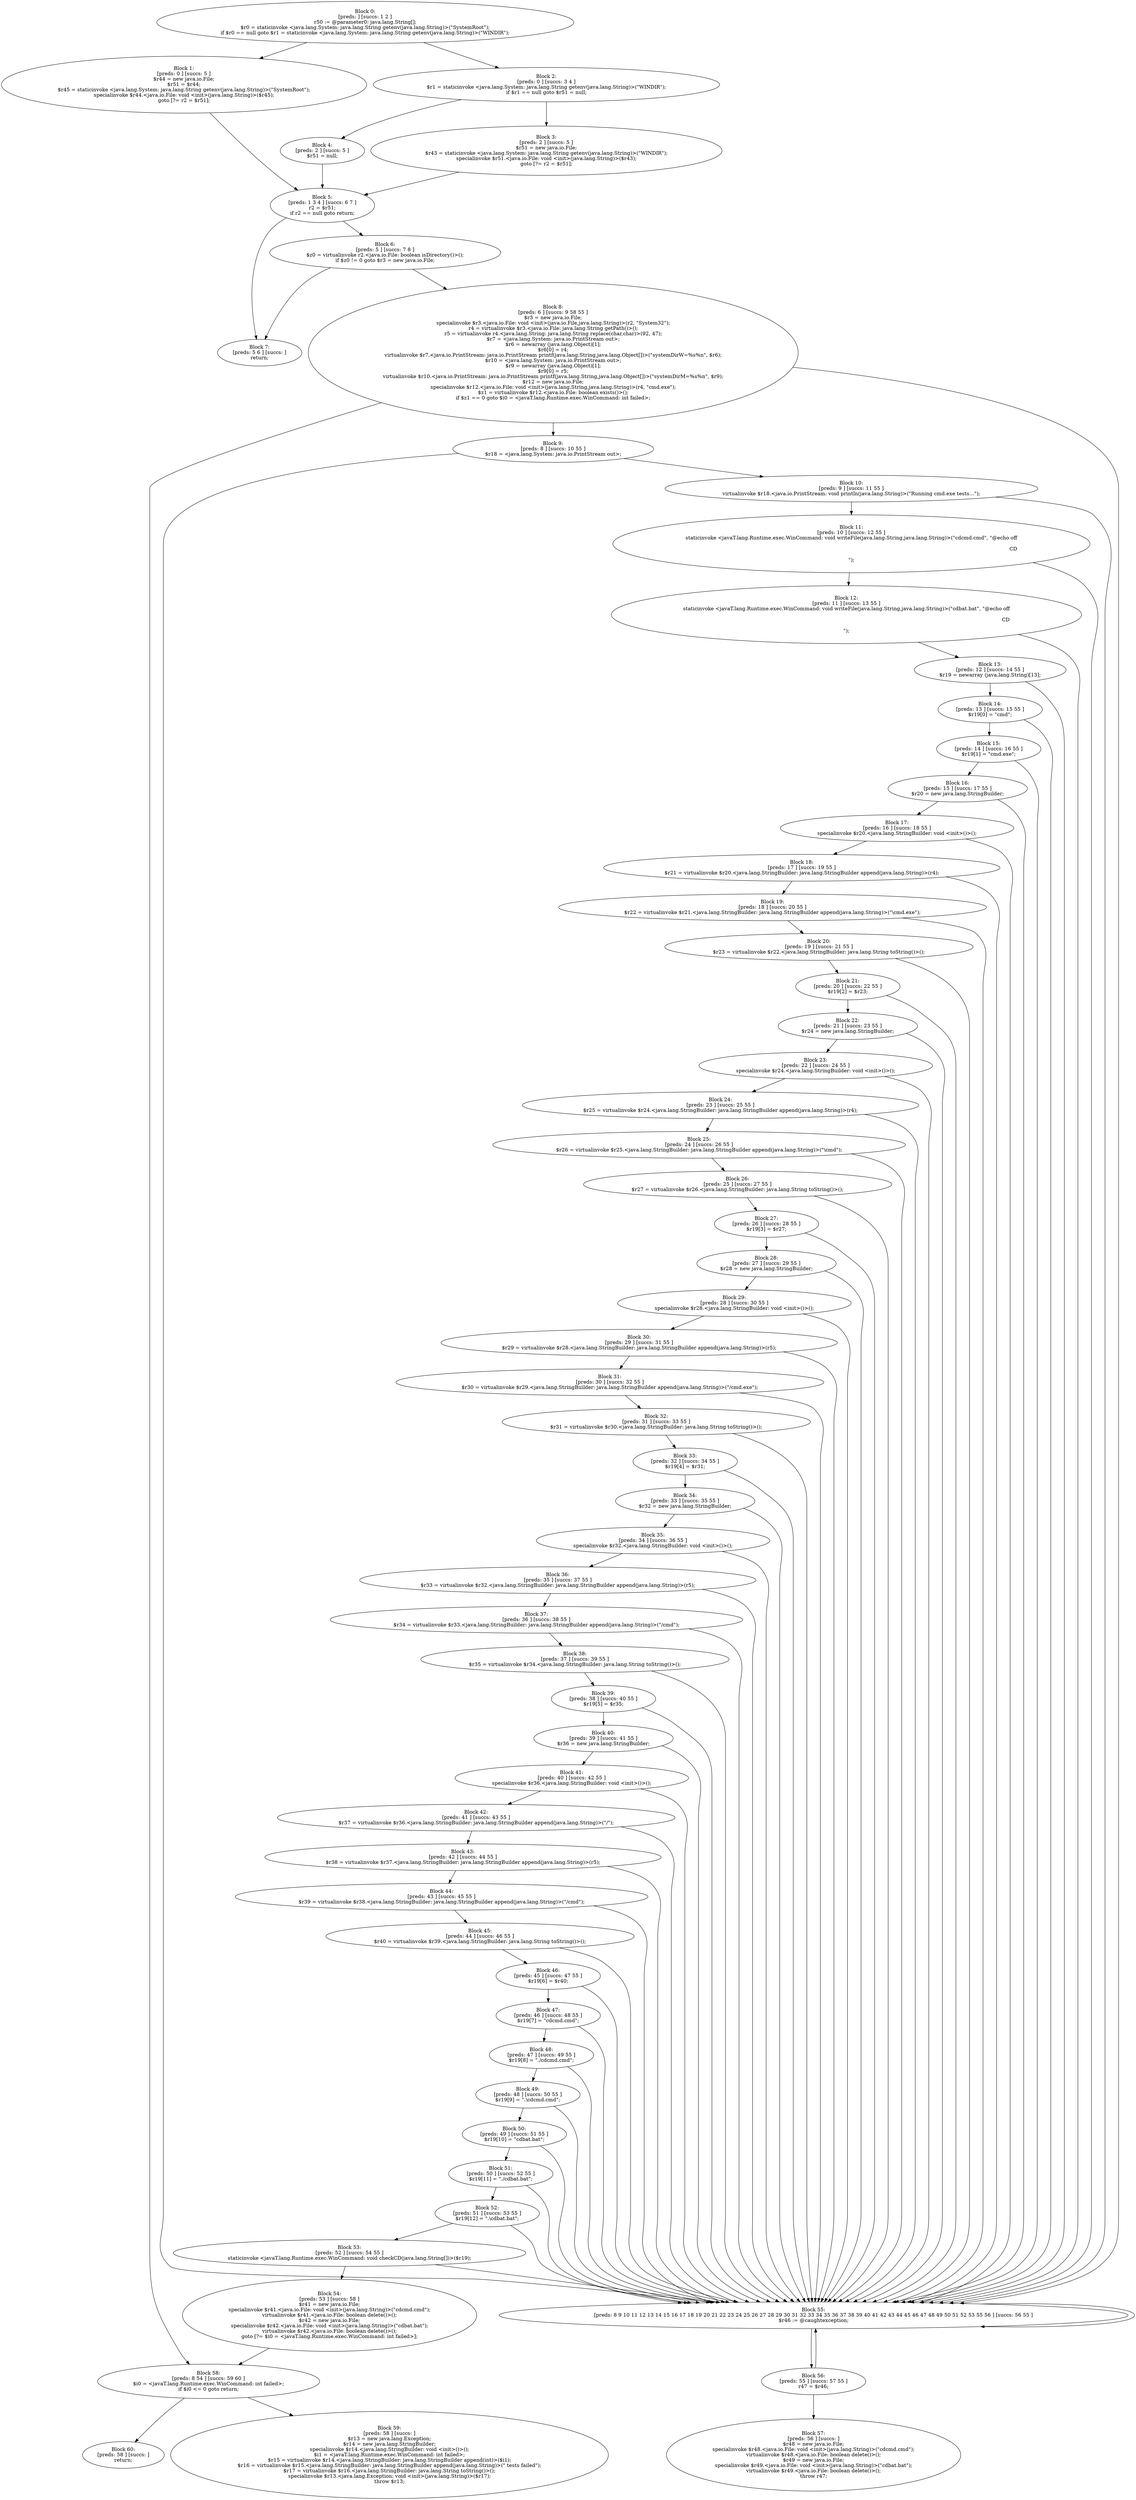 digraph "unitGraph" {
    "Block 0:
[preds: ] [succs: 1 2 ]
r50 := @parameter0: java.lang.String[];
$r0 = staticinvoke <java.lang.System: java.lang.String getenv(java.lang.String)>(\"SystemRoot\");
if $r0 == null goto $r1 = staticinvoke <java.lang.System: java.lang.String getenv(java.lang.String)>(\"WINDIR\");
"
    "Block 1:
[preds: 0 ] [succs: 5 ]
$r44 = new java.io.File;
$r51 = $r44;
$r45 = staticinvoke <java.lang.System: java.lang.String getenv(java.lang.String)>(\"SystemRoot\");
specialinvoke $r44.<java.io.File: void <init>(java.lang.String)>($r45);
goto [?= r2 = $r51];
"
    "Block 2:
[preds: 0 ] [succs: 3 4 ]
$r1 = staticinvoke <java.lang.System: java.lang.String getenv(java.lang.String)>(\"WINDIR\");
if $r1 == null goto $r51 = null;
"
    "Block 3:
[preds: 2 ] [succs: 5 ]
$r51 = new java.io.File;
$r43 = staticinvoke <java.lang.System: java.lang.String getenv(java.lang.String)>(\"WINDIR\");
specialinvoke $r51.<java.io.File: void <init>(java.lang.String)>($r43);
goto [?= r2 = $r51];
"
    "Block 4:
[preds: 2 ] [succs: 5 ]
$r51 = null;
"
    "Block 5:
[preds: 1 3 4 ] [succs: 6 7 ]
r2 = $r51;
if r2 == null goto return;
"
    "Block 6:
[preds: 5 ] [succs: 7 8 ]
$z0 = virtualinvoke r2.<java.io.File: boolean isDirectory()>();
if $z0 != 0 goto $r3 = new java.io.File;
"
    "Block 7:
[preds: 5 6 ] [succs: ]
return;
"
    "Block 8:
[preds: 6 ] [succs: 9 58 55 ]
$r3 = new java.io.File;
specialinvoke $r3.<java.io.File: void <init>(java.io.File,java.lang.String)>(r2, \"System32\");
r4 = virtualinvoke $r3.<java.io.File: java.lang.String getPath()>();
r5 = virtualinvoke r4.<java.lang.String: java.lang.String replace(char,char)>(92, 47);
$r7 = <java.lang.System: java.io.PrintStream out>;
$r6 = newarray (java.lang.Object)[1];
$r6[0] = r4;
virtualinvoke $r7.<java.io.PrintStream: java.io.PrintStream printf(java.lang.String,java.lang.Object[])>(\"systemDirW=%s%n\", $r6);
$r10 = <java.lang.System: java.io.PrintStream out>;
$r9 = newarray (java.lang.Object)[1];
$r9[0] = r5;
virtualinvoke $r10.<java.io.PrintStream: java.io.PrintStream printf(java.lang.String,java.lang.Object[])>(\"systemDirM=%s%n\", $r9);
$r12 = new java.io.File;
specialinvoke $r12.<java.io.File: void <init>(java.lang.String,java.lang.String)>(r4, \"cmd.exe\");
$z1 = virtualinvoke $r12.<java.io.File: boolean exists()>();
if $z1 == 0 goto $i0 = <javaT.lang.Runtime.exec.WinCommand: int failed>;
"
    "Block 9:
[preds: 8 ] [succs: 10 55 ]
$r18 = <java.lang.System: java.io.PrintStream out>;
"
    "Block 10:
[preds: 9 ] [succs: 11 55 ]
virtualinvoke $r18.<java.io.PrintStream: void println(java.lang.String)>(\"Running cmd.exe tests...\");
"
    "Block 11:
[preds: 10 ] [succs: 12 55 ]
staticinvoke <javaT.lang.Runtime.exec.WinCommand: void writeFile(java.lang.String,java.lang.String)>(\"cdcmd.cmd\", \"@echo off\r\nCD\r\n\");
"
    "Block 12:
[preds: 11 ] [succs: 13 55 ]
staticinvoke <javaT.lang.Runtime.exec.WinCommand: void writeFile(java.lang.String,java.lang.String)>(\"cdbat.bat\", \"@echo off\r\nCD\r\n\");
"
    "Block 13:
[preds: 12 ] [succs: 14 55 ]
$r19 = newarray (java.lang.String)[13];
"
    "Block 14:
[preds: 13 ] [succs: 15 55 ]
$r19[0] = \"cmd\";
"
    "Block 15:
[preds: 14 ] [succs: 16 55 ]
$r19[1] = \"cmd.exe\";
"
    "Block 16:
[preds: 15 ] [succs: 17 55 ]
$r20 = new java.lang.StringBuilder;
"
    "Block 17:
[preds: 16 ] [succs: 18 55 ]
specialinvoke $r20.<java.lang.StringBuilder: void <init>()>();
"
    "Block 18:
[preds: 17 ] [succs: 19 55 ]
$r21 = virtualinvoke $r20.<java.lang.StringBuilder: java.lang.StringBuilder append(java.lang.String)>(r4);
"
    "Block 19:
[preds: 18 ] [succs: 20 55 ]
$r22 = virtualinvoke $r21.<java.lang.StringBuilder: java.lang.StringBuilder append(java.lang.String)>(\"\\cmd.exe\");
"
    "Block 20:
[preds: 19 ] [succs: 21 55 ]
$r23 = virtualinvoke $r22.<java.lang.StringBuilder: java.lang.String toString()>();
"
    "Block 21:
[preds: 20 ] [succs: 22 55 ]
$r19[2] = $r23;
"
    "Block 22:
[preds: 21 ] [succs: 23 55 ]
$r24 = new java.lang.StringBuilder;
"
    "Block 23:
[preds: 22 ] [succs: 24 55 ]
specialinvoke $r24.<java.lang.StringBuilder: void <init>()>();
"
    "Block 24:
[preds: 23 ] [succs: 25 55 ]
$r25 = virtualinvoke $r24.<java.lang.StringBuilder: java.lang.StringBuilder append(java.lang.String)>(r4);
"
    "Block 25:
[preds: 24 ] [succs: 26 55 ]
$r26 = virtualinvoke $r25.<java.lang.StringBuilder: java.lang.StringBuilder append(java.lang.String)>(\"\\cmd\");
"
    "Block 26:
[preds: 25 ] [succs: 27 55 ]
$r27 = virtualinvoke $r26.<java.lang.StringBuilder: java.lang.String toString()>();
"
    "Block 27:
[preds: 26 ] [succs: 28 55 ]
$r19[3] = $r27;
"
    "Block 28:
[preds: 27 ] [succs: 29 55 ]
$r28 = new java.lang.StringBuilder;
"
    "Block 29:
[preds: 28 ] [succs: 30 55 ]
specialinvoke $r28.<java.lang.StringBuilder: void <init>()>();
"
    "Block 30:
[preds: 29 ] [succs: 31 55 ]
$r29 = virtualinvoke $r28.<java.lang.StringBuilder: java.lang.StringBuilder append(java.lang.String)>(r5);
"
    "Block 31:
[preds: 30 ] [succs: 32 55 ]
$r30 = virtualinvoke $r29.<java.lang.StringBuilder: java.lang.StringBuilder append(java.lang.String)>(\"/cmd.exe\");
"
    "Block 32:
[preds: 31 ] [succs: 33 55 ]
$r31 = virtualinvoke $r30.<java.lang.StringBuilder: java.lang.String toString()>();
"
    "Block 33:
[preds: 32 ] [succs: 34 55 ]
$r19[4] = $r31;
"
    "Block 34:
[preds: 33 ] [succs: 35 55 ]
$r32 = new java.lang.StringBuilder;
"
    "Block 35:
[preds: 34 ] [succs: 36 55 ]
specialinvoke $r32.<java.lang.StringBuilder: void <init>()>();
"
    "Block 36:
[preds: 35 ] [succs: 37 55 ]
$r33 = virtualinvoke $r32.<java.lang.StringBuilder: java.lang.StringBuilder append(java.lang.String)>(r5);
"
    "Block 37:
[preds: 36 ] [succs: 38 55 ]
$r34 = virtualinvoke $r33.<java.lang.StringBuilder: java.lang.StringBuilder append(java.lang.String)>(\"/cmd\");
"
    "Block 38:
[preds: 37 ] [succs: 39 55 ]
$r35 = virtualinvoke $r34.<java.lang.StringBuilder: java.lang.String toString()>();
"
    "Block 39:
[preds: 38 ] [succs: 40 55 ]
$r19[5] = $r35;
"
    "Block 40:
[preds: 39 ] [succs: 41 55 ]
$r36 = new java.lang.StringBuilder;
"
    "Block 41:
[preds: 40 ] [succs: 42 55 ]
specialinvoke $r36.<java.lang.StringBuilder: void <init>()>();
"
    "Block 42:
[preds: 41 ] [succs: 43 55 ]
$r37 = virtualinvoke $r36.<java.lang.StringBuilder: java.lang.StringBuilder append(java.lang.String)>(\"/\");
"
    "Block 43:
[preds: 42 ] [succs: 44 55 ]
$r38 = virtualinvoke $r37.<java.lang.StringBuilder: java.lang.StringBuilder append(java.lang.String)>(r5);
"
    "Block 44:
[preds: 43 ] [succs: 45 55 ]
$r39 = virtualinvoke $r38.<java.lang.StringBuilder: java.lang.StringBuilder append(java.lang.String)>(\"/cmd\");
"
    "Block 45:
[preds: 44 ] [succs: 46 55 ]
$r40 = virtualinvoke $r39.<java.lang.StringBuilder: java.lang.String toString()>();
"
    "Block 46:
[preds: 45 ] [succs: 47 55 ]
$r19[6] = $r40;
"
    "Block 47:
[preds: 46 ] [succs: 48 55 ]
$r19[7] = \"cdcmd.cmd\";
"
    "Block 48:
[preds: 47 ] [succs: 49 55 ]
$r19[8] = \"./cdcmd.cmd\";
"
    "Block 49:
[preds: 48 ] [succs: 50 55 ]
$r19[9] = \".\\cdcmd.cmd\";
"
    "Block 50:
[preds: 49 ] [succs: 51 55 ]
$r19[10] = \"cdbat.bat\";
"
    "Block 51:
[preds: 50 ] [succs: 52 55 ]
$r19[11] = \"./cdbat.bat\";
"
    "Block 52:
[preds: 51 ] [succs: 53 55 ]
$r19[12] = \".\\cdbat.bat\";
"
    "Block 53:
[preds: 52 ] [succs: 54 55 ]
staticinvoke <javaT.lang.Runtime.exec.WinCommand: void checkCD(java.lang.String[])>($r19);
"
    "Block 54:
[preds: 53 ] [succs: 58 ]
$r41 = new java.io.File;
specialinvoke $r41.<java.io.File: void <init>(java.lang.String)>(\"cdcmd.cmd\");
virtualinvoke $r41.<java.io.File: boolean delete()>();
$r42 = new java.io.File;
specialinvoke $r42.<java.io.File: void <init>(java.lang.String)>(\"cdbat.bat\");
virtualinvoke $r42.<java.io.File: boolean delete()>();
goto [?= $i0 = <javaT.lang.Runtime.exec.WinCommand: int failed>];
"
    "Block 55:
[preds: 8 9 10 11 12 13 14 15 16 17 18 19 20 21 22 23 24 25 26 27 28 29 30 31 32 33 34 35 36 37 38 39 40 41 42 43 44 45 46 47 48 49 50 51 52 53 55 56 ] [succs: 56 55 ]
$r46 := @caughtexception;
"
    "Block 56:
[preds: 55 ] [succs: 57 55 ]
r47 = $r46;
"
    "Block 57:
[preds: 56 ] [succs: ]
$r48 = new java.io.File;
specialinvoke $r48.<java.io.File: void <init>(java.lang.String)>(\"cdcmd.cmd\");
virtualinvoke $r48.<java.io.File: boolean delete()>();
$r49 = new java.io.File;
specialinvoke $r49.<java.io.File: void <init>(java.lang.String)>(\"cdbat.bat\");
virtualinvoke $r49.<java.io.File: boolean delete()>();
throw r47;
"
    "Block 58:
[preds: 8 54 ] [succs: 59 60 ]
$i0 = <javaT.lang.Runtime.exec.WinCommand: int failed>;
if $i0 <= 0 goto return;
"
    "Block 59:
[preds: 58 ] [succs: ]
$r13 = new java.lang.Exception;
$r14 = new java.lang.StringBuilder;
specialinvoke $r14.<java.lang.StringBuilder: void <init>()>();
$i1 = <javaT.lang.Runtime.exec.WinCommand: int failed>;
$r15 = virtualinvoke $r14.<java.lang.StringBuilder: java.lang.StringBuilder append(int)>($i1);
$r16 = virtualinvoke $r15.<java.lang.StringBuilder: java.lang.StringBuilder append(java.lang.String)>(\" tests failed\");
$r17 = virtualinvoke $r16.<java.lang.StringBuilder: java.lang.String toString()>();
specialinvoke $r13.<java.lang.Exception: void <init>(java.lang.String)>($r17);
throw $r13;
"
    "Block 60:
[preds: 58 ] [succs: ]
return;
"
    "Block 0:
[preds: ] [succs: 1 2 ]
r50 := @parameter0: java.lang.String[];
$r0 = staticinvoke <java.lang.System: java.lang.String getenv(java.lang.String)>(\"SystemRoot\");
if $r0 == null goto $r1 = staticinvoke <java.lang.System: java.lang.String getenv(java.lang.String)>(\"WINDIR\");
"->"Block 1:
[preds: 0 ] [succs: 5 ]
$r44 = new java.io.File;
$r51 = $r44;
$r45 = staticinvoke <java.lang.System: java.lang.String getenv(java.lang.String)>(\"SystemRoot\");
specialinvoke $r44.<java.io.File: void <init>(java.lang.String)>($r45);
goto [?= r2 = $r51];
";
    "Block 0:
[preds: ] [succs: 1 2 ]
r50 := @parameter0: java.lang.String[];
$r0 = staticinvoke <java.lang.System: java.lang.String getenv(java.lang.String)>(\"SystemRoot\");
if $r0 == null goto $r1 = staticinvoke <java.lang.System: java.lang.String getenv(java.lang.String)>(\"WINDIR\");
"->"Block 2:
[preds: 0 ] [succs: 3 4 ]
$r1 = staticinvoke <java.lang.System: java.lang.String getenv(java.lang.String)>(\"WINDIR\");
if $r1 == null goto $r51 = null;
";
    "Block 1:
[preds: 0 ] [succs: 5 ]
$r44 = new java.io.File;
$r51 = $r44;
$r45 = staticinvoke <java.lang.System: java.lang.String getenv(java.lang.String)>(\"SystemRoot\");
specialinvoke $r44.<java.io.File: void <init>(java.lang.String)>($r45);
goto [?= r2 = $r51];
"->"Block 5:
[preds: 1 3 4 ] [succs: 6 7 ]
r2 = $r51;
if r2 == null goto return;
";
    "Block 2:
[preds: 0 ] [succs: 3 4 ]
$r1 = staticinvoke <java.lang.System: java.lang.String getenv(java.lang.String)>(\"WINDIR\");
if $r1 == null goto $r51 = null;
"->"Block 3:
[preds: 2 ] [succs: 5 ]
$r51 = new java.io.File;
$r43 = staticinvoke <java.lang.System: java.lang.String getenv(java.lang.String)>(\"WINDIR\");
specialinvoke $r51.<java.io.File: void <init>(java.lang.String)>($r43);
goto [?= r2 = $r51];
";
    "Block 2:
[preds: 0 ] [succs: 3 4 ]
$r1 = staticinvoke <java.lang.System: java.lang.String getenv(java.lang.String)>(\"WINDIR\");
if $r1 == null goto $r51 = null;
"->"Block 4:
[preds: 2 ] [succs: 5 ]
$r51 = null;
";
    "Block 3:
[preds: 2 ] [succs: 5 ]
$r51 = new java.io.File;
$r43 = staticinvoke <java.lang.System: java.lang.String getenv(java.lang.String)>(\"WINDIR\");
specialinvoke $r51.<java.io.File: void <init>(java.lang.String)>($r43);
goto [?= r2 = $r51];
"->"Block 5:
[preds: 1 3 4 ] [succs: 6 7 ]
r2 = $r51;
if r2 == null goto return;
";
    "Block 4:
[preds: 2 ] [succs: 5 ]
$r51 = null;
"->"Block 5:
[preds: 1 3 4 ] [succs: 6 7 ]
r2 = $r51;
if r2 == null goto return;
";
    "Block 5:
[preds: 1 3 4 ] [succs: 6 7 ]
r2 = $r51;
if r2 == null goto return;
"->"Block 6:
[preds: 5 ] [succs: 7 8 ]
$z0 = virtualinvoke r2.<java.io.File: boolean isDirectory()>();
if $z0 != 0 goto $r3 = new java.io.File;
";
    "Block 5:
[preds: 1 3 4 ] [succs: 6 7 ]
r2 = $r51;
if r2 == null goto return;
"->"Block 7:
[preds: 5 6 ] [succs: ]
return;
";
    "Block 6:
[preds: 5 ] [succs: 7 8 ]
$z0 = virtualinvoke r2.<java.io.File: boolean isDirectory()>();
if $z0 != 0 goto $r3 = new java.io.File;
"->"Block 7:
[preds: 5 6 ] [succs: ]
return;
";
    "Block 6:
[preds: 5 ] [succs: 7 8 ]
$z0 = virtualinvoke r2.<java.io.File: boolean isDirectory()>();
if $z0 != 0 goto $r3 = new java.io.File;
"->"Block 8:
[preds: 6 ] [succs: 9 58 55 ]
$r3 = new java.io.File;
specialinvoke $r3.<java.io.File: void <init>(java.io.File,java.lang.String)>(r2, \"System32\");
r4 = virtualinvoke $r3.<java.io.File: java.lang.String getPath()>();
r5 = virtualinvoke r4.<java.lang.String: java.lang.String replace(char,char)>(92, 47);
$r7 = <java.lang.System: java.io.PrintStream out>;
$r6 = newarray (java.lang.Object)[1];
$r6[0] = r4;
virtualinvoke $r7.<java.io.PrintStream: java.io.PrintStream printf(java.lang.String,java.lang.Object[])>(\"systemDirW=%s%n\", $r6);
$r10 = <java.lang.System: java.io.PrintStream out>;
$r9 = newarray (java.lang.Object)[1];
$r9[0] = r5;
virtualinvoke $r10.<java.io.PrintStream: java.io.PrintStream printf(java.lang.String,java.lang.Object[])>(\"systemDirM=%s%n\", $r9);
$r12 = new java.io.File;
specialinvoke $r12.<java.io.File: void <init>(java.lang.String,java.lang.String)>(r4, \"cmd.exe\");
$z1 = virtualinvoke $r12.<java.io.File: boolean exists()>();
if $z1 == 0 goto $i0 = <javaT.lang.Runtime.exec.WinCommand: int failed>;
";
    "Block 8:
[preds: 6 ] [succs: 9 58 55 ]
$r3 = new java.io.File;
specialinvoke $r3.<java.io.File: void <init>(java.io.File,java.lang.String)>(r2, \"System32\");
r4 = virtualinvoke $r3.<java.io.File: java.lang.String getPath()>();
r5 = virtualinvoke r4.<java.lang.String: java.lang.String replace(char,char)>(92, 47);
$r7 = <java.lang.System: java.io.PrintStream out>;
$r6 = newarray (java.lang.Object)[1];
$r6[0] = r4;
virtualinvoke $r7.<java.io.PrintStream: java.io.PrintStream printf(java.lang.String,java.lang.Object[])>(\"systemDirW=%s%n\", $r6);
$r10 = <java.lang.System: java.io.PrintStream out>;
$r9 = newarray (java.lang.Object)[1];
$r9[0] = r5;
virtualinvoke $r10.<java.io.PrintStream: java.io.PrintStream printf(java.lang.String,java.lang.Object[])>(\"systemDirM=%s%n\", $r9);
$r12 = new java.io.File;
specialinvoke $r12.<java.io.File: void <init>(java.lang.String,java.lang.String)>(r4, \"cmd.exe\");
$z1 = virtualinvoke $r12.<java.io.File: boolean exists()>();
if $z1 == 0 goto $i0 = <javaT.lang.Runtime.exec.WinCommand: int failed>;
"->"Block 9:
[preds: 8 ] [succs: 10 55 ]
$r18 = <java.lang.System: java.io.PrintStream out>;
";
    "Block 8:
[preds: 6 ] [succs: 9 58 55 ]
$r3 = new java.io.File;
specialinvoke $r3.<java.io.File: void <init>(java.io.File,java.lang.String)>(r2, \"System32\");
r4 = virtualinvoke $r3.<java.io.File: java.lang.String getPath()>();
r5 = virtualinvoke r4.<java.lang.String: java.lang.String replace(char,char)>(92, 47);
$r7 = <java.lang.System: java.io.PrintStream out>;
$r6 = newarray (java.lang.Object)[1];
$r6[0] = r4;
virtualinvoke $r7.<java.io.PrintStream: java.io.PrintStream printf(java.lang.String,java.lang.Object[])>(\"systemDirW=%s%n\", $r6);
$r10 = <java.lang.System: java.io.PrintStream out>;
$r9 = newarray (java.lang.Object)[1];
$r9[0] = r5;
virtualinvoke $r10.<java.io.PrintStream: java.io.PrintStream printf(java.lang.String,java.lang.Object[])>(\"systemDirM=%s%n\", $r9);
$r12 = new java.io.File;
specialinvoke $r12.<java.io.File: void <init>(java.lang.String,java.lang.String)>(r4, \"cmd.exe\");
$z1 = virtualinvoke $r12.<java.io.File: boolean exists()>();
if $z1 == 0 goto $i0 = <javaT.lang.Runtime.exec.WinCommand: int failed>;
"->"Block 58:
[preds: 8 54 ] [succs: 59 60 ]
$i0 = <javaT.lang.Runtime.exec.WinCommand: int failed>;
if $i0 <= 0 goto return;
";
    "Block 8:
[preds: 6 ] [succs: 9 58 55 ]
$r3 = new java.io.File;
specialinvoke $r3.<java.io.File: void <init>(java.io.File,java.lang.String)>(r2, \"System32\");
r4 = virtualinvoke $r3.<java.io.File: java.lang.String getPath()>();
r5 = virtualinvoke r4.<java.lang.String: java.lang.String replace(char,char)>(92, 47);
$r7 = <java.lang.System: java.io.PrintStream out>;
$r6 = newarray (java.lang.Object)[1];
$r6[0] = r4;
virtualinvoke $r7.<java.io.PrintStream: java.io.PrintStream printf(java.lang.String,java.lang.Object[])>(\"systemDirW=%s%n\", $r6);
$r10 = <java.lang.System: java.io.PrintStream out>;
$r9 = newarray (java.lang.Object)[1];
$r9[0] = r5;
virtualinvoke $r10.<java.io.PrintStream: java.io.PrintStream printf(java.lang.String,java.lang.Object[])>(\"systemDirM=%s%n\", $r9);
$r12 = new java.io.File;
specialinvoke $r12.<java.io.File: void <init>(java.lang.String,java.lang.String)>(r4, \"cmd.exe\");
$z1 = virtualinvoke $r12.<java.io.File: boolean exists()>();
if $z1 == 0 goto $i0 = <javaT.lang.Runtime.exec.WinCommand: int failed>;
"->"Block 55:
[preds: 8 9 10 11 12 13 14 15 16 17 18 19 20 21 22 23 24 25 26 27 28 29 30 31 32 33 34 35 36 37 38 39 40 41 42 43 44 45 46 47 48 49 50 51 52 53 55 56 ] [succs: 56 55 ]
$r46 := @caughtexception;
";
    "Block 9:
[preds: 8 ] [succs: 10 55 ]
$r18 = <java.lang.System: java.io.PrintStream out>;
"->"Block 10:
[preds: 9 ] [succs: 11 55 ]
virtualinvoke $r18.<java.io.PrintStream: void println(java.lang.String)>(\"Running cmd.exe tests...\");
";
    "Block 9:
[preds: 8 ] [succs: 10 55 ]
$r18 = <java.lang.System: java.io.PrintStream out>;
"->"Block 55:
[preds: 8 9 10 11 12 13 14 15 16 17 18 19 20 21 22 23 24 25 26 27 28 29 30 31 32 33 34 35 36 37 38 39 40 41 42 43 44 45 46 47 48 49 50 51 52 53 55 56 ] [succs: 56 55 ]
$r46 := @caughtexception;
";
    "Block 10:
[preds: 9 ] [succs: 11 55 ]
virtualinvoke $r18.<java.io.PrintStream: void println(java.lang.String)>(\"Running cmd.exe tests...\");
"->"Block 11:
[preds: 10 ] [succs: 12 55 ]
staticinvoke <javaT.lang.Runtime.exec.WinCommand: void writeFile(java.lang.String,java.lang.String)>(\"cdcmd.cmd\", \"@echo off\r\nCD\r\n\");
";
    "Block 10:
[preds: 9 ] [succs: 11 55 ]
virtualinvoke $r18.<java.io.PrintStream: void println(java.lang.String)>(\"Running cmd.exe tests...\");
"->"Block 55:
[preds: 8 9 10 11 12 13 14 15 16 17 18 19 20 21 22 23 24 25 26 27 28 29 30 31 32 33 34 35 36 37 38 39 40 41 42 43 44 45 46 47 48 49 50 51 52 53 55 56 ] [succs: 56 55 ]
$r46 := @caughtexception;
";
    "Block 11:
[preds: 10 ] [succs: 12 55 ]
staticinvoke <javaT.lang.Runtime.exec.WinCommand: void writeFile(java.lang.String,java.lang.String)>(\"cdcmd.cmd\", \"@echo off\r\nCD\r\n\");
"->"Block 12:
[preds: 11 ] [succs: 13 55 ]
staticinvoke <javaT.lang.Runtime.exec.WinCommand: void writeFile(java.lang.String,java.lang.String)>(\"cdbat.bat\", \"@echo off\r\nCD\r\n\");
";
    "Block 11:
[preds: 10 ] [succs: 12 55 ]
staticinvoke <javaT.lang.Runtime.exec.WinCommand: void writeFile(java.lang.String,java.lang.String)>(\"cdcmd.cmd\", \"@echo off\r\nCD\r\n\");
"->"Block 55:
[preds: 8 9 10 11 12 13 14 15 16 17 18 19 20 21 22 23 24 25 26 27 28 29 30 31 32 33 34 35 36 37 38 39 40 41 42 43 44 45 46 47 48 49 50 51 52 53 55 56 ] [succs: 56 55 ]
$r46 := @caughtexception;
";
    "Block 12:
[preds: 11 ] [succs: 13 55 ]
staticinvoke <javaT.lang.Runtime.exec.WinCommand: void writeFile(java.lang.String,java.lang.String)>(\"cdbat.bat\", \"@echo off\r\nCD\r\n\");
"->"Block 13:
[preds: 12 ] [succs: 14 55 ]
$r19 = newarray (java.lang.String)[13];
";
    "Block 12:
[preds: 11 ] [succs: 13 55 ]
staticinvoke <javaT.lang.Runtime.exec.WinCommand: void writeFile(java.lang.String,java.lang.String)>(\"cdbat.bat\", \"@echo off\r\nCD\r\n\");
"->"Block 55:
[preds: 8 9 10 11 12 13 14 15 16 17 18 19 20 21 22 23 24 25 26 27 28 29 30 31 32 33 34 35 36 37 38 39 40 41 42 43 44 45 46 47 48 49 50 51 52 53 55 56 ] [succs: 56 55 ]
$r46 := @caughtexception;
";
    "Block 13:
[preds: 12 ] [succs: 14 55 ]
$r19 = newarray (java.lang.String)[13];
"->"Block 14:
[preds: 13 ] [succs: 15 55 ]
$r19[0] = \"cmd\";
";
    "Block 13:
[preds: 12 ] [succs: 14 55 ]
$r19 = newarray (java.lang.String)[13];
"->"Block 55:
[preds: 8 9 10 11 12 13 14 15 16 17 18 19 20 21 22 23 24 25 26 27 28 29 30 31 32 33 34 35 36 37 38 39 40 41 42 43 44 45 46 47 48 49 50 51 52 53 55 56 ] [succs: 56 55 ]
$r46 := @caughtexception;
";
    "Block 14:
[preds: 13 ] [succs: 15 55 ]
$r19[0] = \"cmd\";
"->"Block 15:
[preds: 14 ] [succs: 16 55 ]
$r19[1] = \"cmd.exe\";
";
    "Block 14:
[preds: 13 ] [succs: 15 55 ]
$r19[0] = \"cmd\";
"->"Block 55:
[preds: 8 9 10 11 12 13 14 15 16 17 18 19 20 21 22 23 24 25 26 27 28 29 30 31 32 33 34 35 36 37 38 39 40 41 42 43 44 45 46 47 48 49 50 51 52 53 55 56 ] [succs: 56 55 ]
$r46 := @caughtexception;
";
    "Block 15:
[preds: 14 ] [succs: 16 55 ]
$r19[1] = \"cmd.exe\";
"->"Block 16:
[preds: 15 ] [succs: 17 55 ]
$r20 = new java.lang.StringBuilder;
";
    "Block 15:
[preds: 14 ] [succs: 16 55 ]
$r19[1] = \"cmd.exe\";
"->"Block 55:
[preds: 8 9 10 11 12 13 14 15 16 17 18 19 20 21 22 23 24 25 26 27 28 29 30 31 32 33 34 35 36 37 38 39 40 41 42 43 44 45 46 47 48 49 50 51 52 53 55 56 ] [succs: 56 55 ]
$r46 := @caughtexception;
";
    "Block 16:
[preds: 15 ] [succs: 17 55 ]
$r20 = new java.lang.StringBuilder;
"->"Block 17:
[preds: 16 ] [succs: 18 55 ]
specialinvoke $r20.<java.lang.StringBuilder: void <init>()>();
";
    "Block 16:
[preds: 15 ] [succs: 17 55 ]
$r20 = new java.lang.StringBuilder;
"->"Block 55:
[preds: 8 9 10 11 12 13 14 15 16 17 18 19 20 21 22 23 24 25 26 27 28 29 30 31 32 33 34 35 36 37 38 39 40 41 42 43 44 45 46 47 48 49 50 51 52 53 55 56 ] [succs: 56 55 ]
$r46 := @caughtexception;
";
    "Block 17:
[preds: 16 ] [succs: 18 55 ]
specialinvoke $r20.<java.lang.StringBuilder: void <init>()>();
"->"Block 18:
[preds: 17 ] [succs: 19 55 ]
$r21 = virtualinvoke $r20.<java.lang.StringBuilder: java.lang.StringBuilder append(java.lang.String)>(r4);
";
    "Block 17:
[preds: 16 ] [succs: 18 55 ]
specialinvoke $r20.<java.lang.StringBuilder: void <init>()>();
"->"Block 55:
[preds: 8 9 10 11 12 13 14 15 16 17 18 19 20 21 22 23 24 25 26 27 28 29 30 31 32 33 34 35 36 37 38 39 40 41 42 43 44 45 46 47 48 49 50 51 52 53 55 56 ] [succs: 56 55 ]
$r46 := @caughtexception;
";
    "Block 18:
[preds: 17 ] [succs: 19 55 ]
$r21 = virtualinvoke $r20.<java.lang.StringBuilder: java.lang.StringBuilder append(java.lang.String)>(r4);
"->"Block 19:
[preds: 18 ] [succs: 20 55 ]
$r22 = virtualinvoke $r21.<java.lang.StringBuilder: java.lang.StringBuilder append(java.lang.String)>(\"\\cmd.exe\");
";
    "Block 18:
[preds: 17 ] [succs: 19 55 ]
$r21 = virtualinvoke $r20.<java.lang.StringBuilder: java.lang.StringBuilder append(java.lang.String)>(r4);
"->"Block 55:
[preds: 8 9 10 11 12 13 14 15 16 17 18 19 20 21 22 23 24 25 26 27 28 29 30 31 32 33 34 35 36 37 38 39 40 41 42 43 44 45 46 47 48 49 50 51 52 53 55 56 ] [succs: 56 55 ]
$r46 := @caughtexception;
";
    "Block 19:
[preds: 18 ] [succs: 20 55 ]
$r22 = virtualinvoke $r21.<java.lang.StringBuilder: java.lang.StringBuilder append(java.lang.String)>(\"\\cmd.exe\");
"->"Block 20:
[preds: 19 ] [succs: 21 55 ]
$r23 = virtualinvoke $r22.<java.lang.StringBuilder: java.lang.String toString()>();
";
    "Block 19:
[preds: 18 ] [succs: 20 55 ]
$r22 = virtualinvoke $r21.<java.lang.StringBuilder: java.lang.StringBuilder append(java.lang.String)>(\"\\cmd.exe\");
"->"Block 55:
[preds: 8 9 10 11 12 13 14 15 16 17 18 19 20 21 22 23 24 25 26 27 28 29 30 31 32 33 34 35 36 37 38 39 40 41 42 43 44 45 46 47 48 49 50 51 52 53 55 56 ] [succs: 56 55 ]
$r46 := @caughtexception;
";
    "Block 20:
[preds: 19 ] [succs: 21 55 ]
$r23 = virtualinvoke $r22.<java.lang.StringBuilder: java.lang.String toString()>();
"->"Block 21:
[preds: 20 ] [succs: 22 55 ]
$r19[2] = $r23;
";
    "Block 20:
[preds: 19 ] [succs: 21 55 ]
$r23 = virtualinvoke $r22.<java.lang.StringBuilder: java.lang.String toString()>();
"->"Block 55:
[preds: 8 9 10 11 12 13 14 15 16 17 18 19 20 21 22 23 24 25 26 27 28 29 30 31 32 33 34 35 36 37 38 39 40 41 42 43 44 45 46 47 48 49 50 51 52 53 55 56 ] [succs: 56 55 ]
$r46 := @caughtexception;
";
    "Block 21:
[preds: 20 ] [succs: 22 55 ]
$r19[2] = $r23;
"->"Block 22:
[preds: 21 ] [succs: 23 55 ]
$r24 = new java.lang.StringBuilder;
";
    "Block 21:
[preds: 20 ] [succs: 22 55 ]
$r19[2] = $r23;
"->"Block 55:
[preds: 8 9 10 11 12 13 14 15 16 17 18 19 20 21 22 23 24 25 26 27 28 29 30 31 32 33 34 35 36 37 38 39 40 41 42 43 44 45 46 47 48 49 50 51 52 53 55 56 ] [succs: 56 55 ]
$r46 := @caughtexception;
";
    "Block 22:
[preds: 21 ] [succs: 23 55 ]
$r24 = new java.lang.StringBuilder;
"->"Block 23:
[preds: 22 ] [succs: 24 55 ]
specialinvoke $r24.<java.lang.StringBuilder: void <init>()>();
";
    "Block 22:
[preds: 21 ] [succs: 23 55 ]
$r24 = new java.lang.StringBuilder;
"->"Block 55:
[preds: 8 9 10 11 12 13 14 15 16 17 18 19 20 21 22 23 24 25 26 27 28 29 30 31 32 33 34 35 36 37 38 39 40 41 42 43 44 45 46 47 48 49 50 51 52 53 55 56 ] [succs: 56 55 ]
$r46 := @caughtexception;
";
    "Block 23:
[preds: 22 ] [succs: 24 55 ]
specialinvoke $r24.<java.lang.StringBuilder: void <init>()>();
"->"Block 24:
[preds: 23 ] [succs: 25 55 ]
$r25 = virtualinvoke $r24.<java.lang.StringBuilder: java.lang.StringBuilder append(java.lang.String)>(r4);
";
    "Block 23:
[preds: 22 ] [succs: 24 55 ]
specialinvoke $r24.<java.lang.StringBuilder: void <init>()>();
"->"Block 55:
[preds: 8 9 10 11 12 13 14 15 16 17 18 19 20 21 22 23 24 25 26 27 28 29 30 31 32 33 34 35 36 37 38 39 40 41 42 43 44 45 46 47 48 49 50 51 52 53 55 56 ] [succs: 56 55 ]
$r46 := @caughtexception;
";
    "Block 24:
[preds: 23 ] [succs: 25 55 ]
$r25 = virtualinvoke $r24.<java.lang.StringBuilder: java.lang.StringBuilder append(java.lang.String)>(r4);
"->"Block 25:
[preds: 24 ] [succs: 26 55 ]
$r26 = virtualinvoke $r25.<java.lang.StringBuilder: java.lang.StringBuilder append(java.lang.String)>(\"\\cmd\");
";
    "Block 24:
[preds: 23 ] [succs: 25 55 ]
$r25 = virtualinvoke $r24.<java.lang.StringBuilder: java.lang.StringBuilder append(java.lang.String)>(r4);
"->"Block 55:
[preds: 8 9 10 11 12 13 14 15 16 17 18 19 20 21 22 23 24 25 26 27 28 29 30 31 32 33 34 35 36 37 38 39 40 41 42 43 44 45 46 47 48 49 50 51 52 53 55 56 ] [succs: 56 55 ]
$r46 := @caughtexception;
";
    "Block 25:
[preds: 24 ] [succs: 26 55 ]
$r26 = virtualinvoke $r25.<java.lang.StringBuilder: java.lang.StringBuilder append(java.lang.String)>(\"\\cmd\");
"->"Block 26:
[preds: 25 ] [succs: 27 55 ]
$r27 = virtualinvoke $r26.<java.lang.StringBuilder: java.lang.String toString()>();
";
    "Block 25:
[preds: 24 ] [succs: 26 55 ]
$r26 = virtualinvoke $r25.<java.lang.StringBuilder: java.lang.StringBuilder append(java.lang.String)>(\"\\cmd\");
"->"Block 55:
[preds: 8 9 10 11 12 13 14 15 16 17 18 19 20 21 22 23 24 25 26 27 28 29 30 31 32 33 34 35 36 37 38 39 40 41 42 43 44 45 46 47 48 49 50 51 52 53 55 56 ] [succs: 56 55 ]
$r46 := @caughtexception;
";
    "Block 26:
[preds: 25 ] [succs: 27 55 ]
$r27 = virtualinvoke $r26.<java.lang.StringBuilder: java.lang.String toString()>();
"->"Block 27:
[preds: 26 ] [succs: 28 55 ]
$r19[3] = $r27;
";
    "Block 26:
[preds: 25 ] [succs: 27 55 ]
$r27 = virtualinvoke $r26.<java.lang.StringBuilder: java.lang.String toString()>();
"->"Block 55:
[preds: 8 9 10 11 12 13 14 15 16 17 18 19 20 21 22 23 24 25 26 27 28 29 30 31 32 33 34 35 36 37 38 39 40 41 42 43 44 45 46 47 48 49 50 51 52 53 55 56 ] [succs: 56 55 ]
$r46 := @caughtexception;
";
    "Block 27:
[preds: 26 ] [succs: 28 55 ]
$r19[3] = $r27;
"->"Block 28:
[preds: 27 ] [succs: 29 55 ]
$r28 = new java.lang.StringBuilder;
";
    "Block 27:
[preds: 26 ] [succs: 28 55 ]
$r19[3] = $r27;
"->"Block 55:
[preds: 8 9 10 11 12 13 14 15 16 17 18 19 20 21 22 23 24 25 26 27 28 29 30 31 32 33 34 35 36 37 38 39 40 41 42 43 44 45 46 47 48 49 50 51 52 53 55 56 ] [succs: 56 55 ]
$r46 := @caughtexception;
";
    "Block 28:
[preds: 27 ] [succs: 29 55 ]
$r28 = new java.lang.StringBuilder;
"->"Block 29:
[preds: 28 ] [succs: 30 55 ]
specialinvoke $r28.<java.lang.StringBuilder: void <init>()>();
";
    "Block 28:
[preds: 27 ] [succs: 29 55 ]
$r28 = new java.lang.StringBuilder;
"->"Block 55:
[preds: 8 9 10 11 12 13 14 15 16 17 18 19 20 21 22 23 24 25 26 27 28 29 30 31 32 33 34 35 36 37 38 39 40 41 42 43 44 45 46 47 48 49 50 51 52 53 55 56 ] [succs: 56 55 ]
$r46 := @caughtexception;
";
    "Block 29:
[preds: 28 ] [succs: 30 55 ]
specialinvoke $r28.<java.lang.StringBuilder: void <init>()>();
"->"Block 30:
[preds: 29 ] [succs: 31 55 ]
$r29 = virtualinvoke $r28.<java.lang.StringBuilder: java.lang.StringBuilder append(java.lang.String)>(r5);
";
    "Block 29:
[preds: 28 ] [succs: 30 55 ]
specialinvoke $r28.<java.lang.StringBuilder: void <init>()>();
"->"Block 55:
[preds: 8 9 10 11 12 13 14 15 16 17 18 19 20 21 22 23 24 25 26 27 28 29 30 31 32 33 34 35 36 37 38 39 40 41 42 43 44 45 46 47 48 49 50 51 52 53 55 56 ] [succs: 56 55 ]
$r46 := @caughtexception;
";
    "Block 30:
[preds: 29 ] [succs: 31 55 ]
$r29 = virtualinvoke $r28.<java.lang.StringBuilder: java.lang.StringBuilder append(java.lang.String)>(r5);
"->"Block 31:
[preds: 30 ] [succs: 32 55 ]
$r30 = virtualinvoke $r29.<java.lang.StringBuilder: java.lang.StringBuilder append(java.lang.String)>(\"/cmd.exe\");
";
    "Block 30:
[preds: 29 ] [succs: 31 55 ]
$r29 = virtualinvoke $r28.<java.lang.StringBuilder: java.lang.StringBuilder append(java.lang.String)>(r5);
"->"Block 55:
[preds: 8 9 10 11 12 13 14 15 16 17 18 19 20 21 22 23 24 25 26 27 28 29 30 31 32 33 34 35 36 37 38 39 40 41 42 43 44 45 46 47 48 49 50 51 52 53 55 56 ] [succs: 56 55 ]
$r46 := @caughtexception;
";
    "Block 31:
[preds: 30 ] [succs: 32 55 ]
$r30 = virtualinvoke $r29.<java.lang.StringBuilder: java.lang.StringBuilder append(java.lang.String)>(\"/cmd.exe\");
"->"Block 32:
[preds: 31 ] [succs: 33 55 ]
$r31 = virtualinvoke $r30.<java.lang.StringBuilder: java.lang.String toString()>();
";
    "Block 31:
[preds: 30 ] [succs: 32 55 ]
$r30 = virtualinvoke $r29.<java.lang.StringBuilder: java.lang.StringBuilder append(java.lang.String)>(\"/cmd.exe\");
"->"Block 55:
[preds: 8 9 10 11 12 13 14 15 16 17 18 19 20 21 22 23 24 25 26 27 28 29 30 31 32 33 34 35 36 37 38 39 40 41 42 43 44 45 46 47 48 49 50 51 52 53 55 56 ] [succs: 56 55 ]
$r46 := @caughtexception;
";
    "Block 32:
[preds: 31 ] [succs: 33 55 ]
$r31 = virtualinvoke $r30.<java.lang.StringBuilder: java.lang.String toString()>();
"->"Block 33:
[preds: 32 ] [succs: 34 55 ]
$r19[4] = $r31;
";
    "Block 32:
[preds: 31 ] [succs: 33 55 ]
$r31 = virtualinvoke $r30.<java.lang.StringBuilder: java.lang.String toString()>();
"->"Block 55:
[preds: 8 9 10 11 12 13 14 15 16 17 18 19 20 21 22 23 24 25 26 27 28 29 30 31 32 33 34 35 36 37 38 39 40 41 42 43 44 45 46 47 48 49 50 51 52 53 55 56 ] [succs: 56 55 ]
$r46 := @caughtexception;
";
    "Block 33:
[preds: 32 ] [succs: 34 55 ]
$r19[4] = $r31;
"->"Block 34:
[preds: 33 ] [succs: 35 55 ]
$r32 = new java.lang.StringBuilder;
";
    "Block 33:
[preds: 32 ] [succs: 34 55 ]
$r19[4] = $r31;
"->"Block 55:
[preds: 8 9 10 11 12 13 14 15 16 17 18 19 20 21 22 23 24 25 26 27 28 29 30 31 32 33 34 35 36 37 38 39 40 41 42 43 44 45 46 47 48 49 50 51 52 53 55 56 ] [succs: 56 55 ]
$r46 := @caughtexception;
";
    "Block 34:
[preds: 33 ] [succs: 35 55 ]
$r32 = new java.lang.StringBuilder;
"->"Block 35:
[preds: 34 ] [succs: 36 55 ]
specialinvoke $r32.<java.lang.StringBuilder: void <init>()>();
";
    "Block 34:
[preds: 33 ] [succs: 35 55 ]
$r32 = new java.lang.StringBuilder;
"->"Block 55:
[preds: 8 9 10 11 12 13 14 15 16 17 18 19 20 21 22 23 24 25 26 27 28 29 30 31 32 33 34 35 36 37 38 39 40 41 42 43 44 45 46 47 48 49 50 51 52 53 55 56 ] [succs: 56 55 ]
$r46 := @caughtexception;
";
    "Block 35:
[preds: 34 ] [succs: 36 55 ]
specialinvoke $r32.<java.lang.StringBuilder: void <init>()>();
"->"Block 36:
[preds: 35 ] [succs: 37 55 ]
$r33 = virtualinvoke $r32.<java.lang.StringBuilder: java.lang.StringBuilder append(java.lang.String)>(r5);
";
    "Block 35:
[preds: 34 ] [succs: 36 55 ]
specialinvoke $r32.<java.lang.StringBuilder: void <init>()>();
"->"Block 55:
[preds: 8 9 10 11 12 13 14 15 16 17 18 19 20 21 22 23 24 25 26 27 28 29 30 31 32 33 34 35 36 37 38 39 40 41 42 43 44 45 46 47 48 49 50 51 52 53 55 56 ] [succs: 56 55 ]
$r46 := @caughtexception;
";
    "Block 36:
[preds: 35 ] [succs: 37 55 ]
$r33 = virtualinvoke $r32.<java.lang.StringBuilder: java.lang.StringBuilder append(java.lang.String)>(r5);
"->"Block 37:
[preds: 36 ] [succs: 38 55 ]
$r34 = virtualinvoke $r33.<java.lang.StringBuilder: java.lang.StringBuilder append(java.lang.String)>(\"/cmd\");
";
    "Block 36:
[preds: 35 ] [succs: 37 55 ]
$r33 = virtualinvoke $r32.<java.lang.StringBuilder: java.lang.StringBuilder append(java.lang.String)>(r5);
"->"Block 55:
[preds: 8 9 10 11 12 13 14 15 16 17 18 19 20 21 22 23 24 25 26 27 28 29 30 31 32 33 34 35 36 37 38 39 40 41 42 43 44 45 46 47 48 49 50 51 52 53 55 56 ] [succs: 56 55 ]
$r46 := @caughtexception;
";
    "Block 37:
[preds: 36 ] [succs: 38 55 ]
$r34 = virtualinvoke $r33.<java.lang.StringBuilder: java.lang.StringBuilder append(java.lang.String)>(\"/cmd\");
"->"Block 38:
[preds: 37 ] [succs: 39 55 ]
$r35 = virtualinvoke $r34.<java.lang.StringBuilder: java.lang.String toString()>();
";
    "Block 37:
[preds: 36 ] [succs: 38 55 ]
$r34 = virtualinvoke $r33.<java.lang.StringBuilder: java.lang.StringBuilder append(java.lang.String)>(\"/cmd\");
"->"Block 55:
[preds: 8 9 10 11 12 13 14 15 16 17 18 19 20 21 22 23 24 25 26 27 28 29 30 31 32 33 34 35 36 37 38 39 40 41 42 43 44 45 46 47 48 49 50 51 52 53 55 56 ] [succs: 56 55 ]
$r46 := @caughtexception;
";
    "Block 38:
[preds: 37 ] [succs: 39 55 ]
$r35 = virtualinvoke $r34.<java.lang.StringBuilder: java.lang.String toString()>();
"->"Block 39:
[preds: 38 ] [succs: 40 55 ]
$r19[5] = $r35;
";
    "Block 38:
[preds: 37 ] [succs: 39 55 ]
$r35 = virtualinvoke $r34.<java.lang.StringBuilder: java.lang.String toString()>();
"->"Block 55:
[preds: 8 9 10 11 12 13 14 15 16 17 18 19 20 21 22 23 24 25 26 27 28 29 30 31 32 33 34 35 36 37 38 39 40 41 42 43 44 45 46 47 48 49 50 51 52 53 55 56 ] [succs: 56 55 ]
$r46 := @caughtexception;
";
    "Block 39:
[preds: 38 ] [succs: 40 55 ]
$r19[5] = $r35;
"->"Block 40:
[preds: 39 ] [succs: 41 55 ]
$r36 = new java.lang.StringBuilder;
";
    "Block 39:
[preds: 38 ] [succs: 40 55 ]
$r19[5] = $r35;
"->"Block 55:
[preds: 8 9 10 11 12 13 14 15 16 17 18 19 20 21 22 23 24 25 26 27 28 29 30 31 32 33 34 35 36 37 38 39 40 41 42 43 44 45 46 47 48 49 50 51 52 53 55 56 ] [succs: 56 55 ]
$r46 := @caughtexception;
";
    "Block 40:
[preds: 39 ] [succs: 41 55 ]
$r36 = new java.lang.StringBuilder;
"->"Block 41:
[preds: 40 ] [succs: 42 55 ]
specialinvoke $r36.<java.lang.StringBuilder: void <init>()>();
";
    "Block 40:
[preds: 39 ] [succs: 41 55 ]
$r36 = new java.lang.StringBuilder;
"->"Block 55:
[preds: 8 9 10 11 12 13 14 15 16 17 18 19 20 21 22 23 24 25 26 27 28 29 30 31 32 33 34 35 36 37 38 39 40 41 42 43 44 45 46 47 48 49 50 51 52 53 55 56 ] [succs: 56 55 ]
$r46 := @caughtexception;
";
    "Block 41:
[preds: 40 ] [succs: 42 55 ]
specialinvoke $r36.<java.lang.StringBuilder: void <init>()>();
"->"Block 42:
[preds: 41 ] [succs: 43 55 ]
$r37 = virtualinvoke $r36.<java.lang.StringBuilder: java.lang.StringBuilder append(java.lang.String)>(\"/\");
";
    "Block 41:
[preds: 40 ] [succs: 42 55 ]
specialinvoke $r36.<java.lang.StringBuilder: void <init>()>();
"->"Block 55:
[preds: 8 9 10 11 12 13 14 15 16 17 18 19 20 21 22 23 24 25 26 27 28 29 30 31 32 33 34 35 36 37 38 39 40 41 42 43 44 45 46 47 48 49 50 51 52 53 55 56 ] [succs: 56 55 ]
$r46 := @caughtexception;
";
    "Block 42:
[preds: 41 ] [succs: 43 55 ]
$r37 = virtualinvoke $r36.<java.lang.StringBuilder: java.lang.StringBuilder append(java.lang.String)>(\"/\");
"->"Block 43:
[preds: 42 ] [succs: 44 55 ]
$r38 = virtualinvoke $r37.<java.lang.StringBuilder: java.lang.StringBuilder append(java.lang.String)>(r5);
";
    "Block 42:
[preds: 41 ] [succs: 43 55 ]
$r37 = virtualinvoke $r36.<java.lang.StringBuilder: java.lang.StringBuilder append(java.lang.String)>(\"/\");
"->"Block 55:
[preds: 8 9 10 11 12 13 14 15 16 17 18 19 20 21 22 23 24 25 26 27 28 29 30 31 32 33 34 35 36 37 38 39 40 41 42 43 44 45 46 47 48 49 50 51 52 53 55 56 ] [succs: 56 55 ]
$r46 := @caughtexception;
";
    "Block 43:
[preds: 42 ] [succs: 44 55 ]
$r38 = virtualinvoke $r37.<java.lang.StringBuilder: java.lang.StringBuilder append(java.lang.String)>(r5);
"->"Block 44:
[preds: 43 ] [succs: 45 55 ]
$r39 = virtualinvoke $r38.<java.lang.StringBuilder: java.lang.StringBuilder append(java.lang.String)>(\"/cmd\");
";
    "Block 43:
[preds: 42 ] [succs: 44 55 ]
$r38 = virtualinvoke $r37.<java.lang.StringBuilder: java.lang.StringBuilder append(java.lang.String)>(r5);
"->"Block 55:
[preds: 8 9 10 11 12 13 14 15 16 17 18 19 20 21 22 23 24 25 26 27 28 29 30 31 32 33 34 35 36 37 38 39 40 41 42 43 44 45 46 47 48 49 50 51 52 53 55 56 ] [succs: 56 55 ]
$r46 := @caughtexception;
";
    "Block 44:
[preds: 43 ] [succs: 45 55 ]
$r39 = virtualinvoke $r38.<java.lang.StringBuilder: java.lang.StringBuilder append(java.lang.String)>(\"/cmd\");
"->"Block 45:
[preds: 44 ] [succs: 46 55 ]
$r40 = virtualinvoke $r39.<java.lang.StringBuilder: java.lang.String toString()>();
";
    "Block 44:
[preds: 43 ] [succs: 45 55 ]
$r39 = virtualinvoke $r38.<java.lang.StringBuilder: java.lang.StringBuilder append(java.lang.String)>(\"/cmd\");
"->"Block 55:
[preds: 8 9 10 11 12 13 14 15 16 17 18 19 20 21 22 23 24 25 26 27 28 29 30 31 32 33 34 35 36 37 38 39 40 41 42 43 44 45 46 47 48 49 50 51 52 53 55 56 ] [succs: 56 55 ]
$r46 := @caughtexception;
";
    "Block 45:
[preds: 44 ] [succs: 46 55 ]
$r40 = virtualinvoke $r39.<java.lang.StringBuilder: java.lang.String toString()>();
"->"Block 46:
[preds: 45 ] [succs: 47 55 ]
$r19[6] = $r40;
";
    "Block 45:
[preds: 44 ] [succs: 46 55 ]
$r40 = virtualinvoke $r39.<java.lang.StringBuilder: java.lang.String toString()>();
"->"Block 55:
[preds: 8 9 10 11 12 13 14 15 16 17 18 19 20 21 22 23 24 25 26 27 28 29 30 31 32 33 34 35 36 37 38 39 40 41 42 43 44 45 46 47 48 49 50 51 52 53 55 56 ] [succs: 56 55 ]
$r46 := @caughtexception;
";
    "Block 46:
[preds: 45 ] [succs: 47 55 ]
$r19[6] = $r40;
"->"Block 47:
[preds: 46 ] [succs: 48 55 ]
$r19[7] = \"cdcmd.cmd\";
";
    "Block 46:
[preds: 45 ] [succs: 47 55 ]
$r19[6] = $r40;
"->"Block 55:
[preds: 8 9 10 11 12 13 14 15 16 17 18 19 20 21 22 23 24 25 26 27 28 29 30 31 32 33 34 35 36 37 38 39 40 41 42 43 44 45 46 47 48 49 50 51 52 53 55 56 ] [succs: 56 55 ]
$r46 := @caughtexception;
";
    "Block 47:
[preds: 46 ] [succs: 48 55 ]
$r19[7] = \"cdcmd.cmd\";
"->"Block 48:
[preds: 47 ] [succs: 49 55 ]
$r19[8] = \"./cdcmd.cmd\";
";
    "Block 47:
[preds: 46 ] [succs: 48 55 ]
$r19[7] = \"cdcmd.cmd\";
"->"Block 55:
[preds: 8 9 10 11 12 13 14 15 16 17 18 19 20 21 22 23 24 25 26 27 28 29 30 31 32 33 34 35 36 37 38 39 40 41 42 43 44 45 46 47 48 49 50 51 52 53 55 56 ] [succs: 56 55 ]
$r46 := @caughtexception;
";
    "Block 48:
[preds: 47 ] [succs: 49 55 ]
$r19[8] = \"./cdcmd.cmd\";
"->"Block 49:
[preds: 48 ] [succs: 50 55 ]
$r19[9] = \".\\cdcmd.cmd\";
";
    "Block 48:
[preds: 47 ] [succs: 49 55 ]
$r19[8] = \"./cdcmd.cmd\";
"->"Block 55:
[preds: 8 9 10 11 12 13 14 15 16 17 18 19 20 21 22 23 24 25 26 27 28 29 30 31 32 33 34 35 36 37 38 39 40 41 42 43 44 45 46 47 48 49 50 51 52 53 55 56 ] [succs: 56 55 ]
$r46 := @caughtexception;
";
    "Block 49:
[preds: 48 ] [succs: 50 55 ]
$r19[9] = \".\\cdcmd.cmd\";
"->"Block 50:
[preds: 49 ] [succs: 51 55 ]
$r19[10] = \"cdbat.bat\";
";
    "Block 49:
[preds: 48 ] [succs: 50 55 ]
$r19[9] = \".\\cdcmd.cmd\";
"->"Block 55:
[preds: 8 9 10 11 12 13 14 15 16 17 18 19 20 21 22 23 24 25 26 27 28 29 30 31 32 33 34 35 36 37 38 39 40 41 42 43 44 45 46 47 48 49 50 51 52 53 55 56 ] [succs: 56 55 ]
$r46 := @caughtexception;
";
    "Block 50:
[preds: 49 ] [succs: 51 55 ]
$r19[10] = \"cdbat.bat\";
"->"Block 51:
[preds: 50 ] [succs: 52 55 ]
$r19[11] = \"./cdbat.bat\";
";
    "Block 50:
[preds: 49 ] [succs: 51 55 ]
$r19[10] = \"cdbat.bat\";
"->"Block 55:
[preds: 8 9 10 11 12 13 14 15 16 17 18 19 20 21 22 23 24 25 26 27 28 29 30 31 32 33 34 35 36 37 38 39 40 41 42 43 44 45 46 47 48 49 50 51 52 53 55 56 ] [succs: 56 55 ]
$r46 := @caughtexception;
";
    "Block 51:
[preds: 50 ] [succs: 52 55 ]
$r19[11] = \"./cdbat.bat\";
"->"Block 52:
[preds: 51 ] [succs: 53 55 ]
$r19[12] = \".\\cdbat.bat\";
";
    "Block 51:
[preds: 50 ] [succs: 52 55 ]
$r19[11] = \"./cdbat.bat\";
"->"Block 55:
[preds: 8 9 10 11 12 13 14 15 16 17 18 19 20 21 22 23 24 25 26 27 28 29 30 31 32 33 34 35 36 37 38 39 40 41 42 43 44 45 46 47 48 49 50 51 52 53 55 56 ] [succs: 56 55 ]
$r46 := @caughtexception;
";
    "Block 52:
[preds: 51 ] [succs: 53 55 ]
$r19[12] = \".\\cdbat.bat\";
"->"Block 53:
[preds: 52 ] [succs: 54 55 ]
staticinvoke <javaT.lang.Runtime.exec.WinCommand: void checkCD(java.lang.String[])>($r19);
";
    "Block 52:
[preds: 51 ] [succs: 53 55 ]
$r19[12] = \".\\cdbat.bat\";
"->"Block 55:
[preds: 8 9 10 11 12 13 14 15 16 17 18 19 20 21 22 23 24 25 26 27 28 29 30 31 32 33 34 35 36 37 38 39 40 41 42 43 44 45 46 47 48 49 50 51 52 53 55 56 ] [succs: 56 55 ]
$r46 := @caughtexception;
";
    "Block 53:
[preds: 52 ] [succs: 54 55 ]
staticinvoke <javaT.lang.Runtime.exec.WinCommand: void checkCD(java.lang.String[])>($r19);
"->"Block 54:
[preds: 53 ] [succs: 58 ]
$r41 = new java.io.File;
specialinvoke $r41.<java.io.File: void <init>(java.lang.String)>(\"cdcmd.cmd\");
virtualinvoke $r41.<java.io.File: boolean delete()>();
$r42 = new java.io.File;
specialinvoke $r42.<java.io.File: void <init>(java.lang.String)>(\"cdbat.bat\");
virtualinvoke $r42.<java.io.File: boolean delete()>();
goto [?= $i0 = <javaT.lang.Runtime.exec.WinCommand: int failed>];
";
    "Block 53:
[preds: 52 ] [succs: 54 55 ]
staticinvoke <javaT.lang.Runtime.exec.WinCommand: void checkCD(java.lang.String[])>($r19);
"->"Block 55:
[preds: 8 9 10 11 12 13 14 15 16 17 18 19 20 21 22 23 24 25 26 27 28 29 30 31 32 33 34 35 36 37 38 39 40 41 42 43 44 45 46 47 48 49 50 51 52 53 55 56 ] [succs: 56 55 ]
$r46 := @caughtexception;
";
    "Block 54:
[preds: 53 ] [succs: 58 ]
$r41 = new java.io.File;
specialinvoke $r41.<java.io.File: void <init>(java.lang.String)>(\"cdcmd.cmd\");
virtualinvoke $r41.<java.io.File: boolean delete()>();
$r42 = new java.io.File;
specialinvoke $r42.<java.io.File: void <init>(java.lang.String)>(\"cdbat.bat\");
virtualinvoke $r42.<java.io.File: boolean delete()>();
goto [?= $i0 = <javaT.lang.Runtime.exec.WinCommand: int failed>];
"->"Block 58:
[preds: 8 54 ] [succs: 59 60 ]
$i0 = <javaT.lang.Runtime.exec.WinCommand: int failed>;
if $i0 <= 0 goto return;
";
    "Block 55:
[preds: 8 9 10 11 12 13 14 15 16 17 18 19 20 21 22 23 24 25 26 27 28 29 30 31 32 33 34 35 36 37 38 39 40 41 42 43 44 45 46 47 48 49 50 51 52 53 55 56 ] [succs: 56 55 ]
$r46 := @caughtexception;
"->"Block 56:
[preds: 55 ] [succs: 57 55 ]
r47 = $r46;
";
    "Block 55:
[preds: 8 9 10 11 12 13 14 15 16 17 18 19 20 21 22 23 24 25 26 27 28 29 30 31 32 33 34 35 36 37 38 39 40 41 42 43 44 45 46 47 48 49 50 51 52 53 55 56 ] [succs: 56 55 ]
$r46 := @caughtexception;
"->"Block 55:
[preds: 8 9 10 11 12 13 14 15 16 17 18 19 20 21 22 23 24 25 26 27 28 29 30 31 32 33 34 35 36 37 38 39 40 41 42 43 44 45 46 47 48 49 50 51 52 53 55 56 ] [succs: 56 55 ]
$r46 := @caughtexception;
";
    "Block 56:
[preds: 55 ] [succs: 57 55 ]
r47 = $r46;
"->"Block 57:
[preds: 56 ] [succs: ]
$r48 = new java.io.File;
specialinvoke $r48.<java.io.File: void <init>(java.lang.String)>(\"cdcmd.cmd\");
virtualinvoke $r48.<java.io.File: boolean delete()>();
$r49 = new java.io.File;
specialinvoke $r49.<java.io.File: void <init>(java.lang.String)>(\"cdbat.bat\");
virtualinvoke $r49.<java.io.File: boolean delete()>();
throw r47;
";
    "Block 56:
[preds: 55 ] [succs: 57 55 ]
r47 = $r46;
"->"Block 55:
[preds: 8 9 10 11 12 13 14 15 16 17 18 19 20 21 22 23 24 25 26 27 28 29 30 31 32 33 34 35 36 37 38 39 40 41 42 43 44 45 46 47 48 49 50 51 52 53 55 56 ] [succs: 56 55 ]
$r46 := @caughtexception;
";
    "Block 58:
[preds: 8 54 ] [succs: 59 60 ]
$i0 = <javaT.lang.Runtime.exec.WinCommand: int failed>;
if $i0 <= 0 goto return;
"->"Block 59:
[preds: 58 ] [succs: ]
$r13 = new java.lang.Exception;
$r14 = new java.lang.StringBuilder;
specialinvoke $r14.<java.lang.StringBuilder: void <init>()>();
$i1 = <javaT.lang.Runtime.exec.WinCommand: int failed>;
$r15 = virtualinvoke $r14.<java.lang.StringBuilder: java.lang.StringBuilder append(int)>($i1);
$r16 = virtualinvoke $r15.<java.lang.StringBuilder: java.lang.StringBuilder append(java.lang.String)>(\" tests failed\");
$r17 = virtualinvoke $r16.<java.lang.StringBuilder: java.lang.String toString()>();
specialinvoke $r13.<java.lang.Exception: void <init>(java.lang.String)>($r17);
throw $r13;
";
    "Block 58:
[preds: 8 54 ] [succs: 59 60 ]
$i0 = <javaT.lang.Runtime.exec.WinCommand: int failed>;
if $i0 <= 0 goto return;
"->"Block 60:
[preds: 58 ] [succs: ]
return;
";
}
